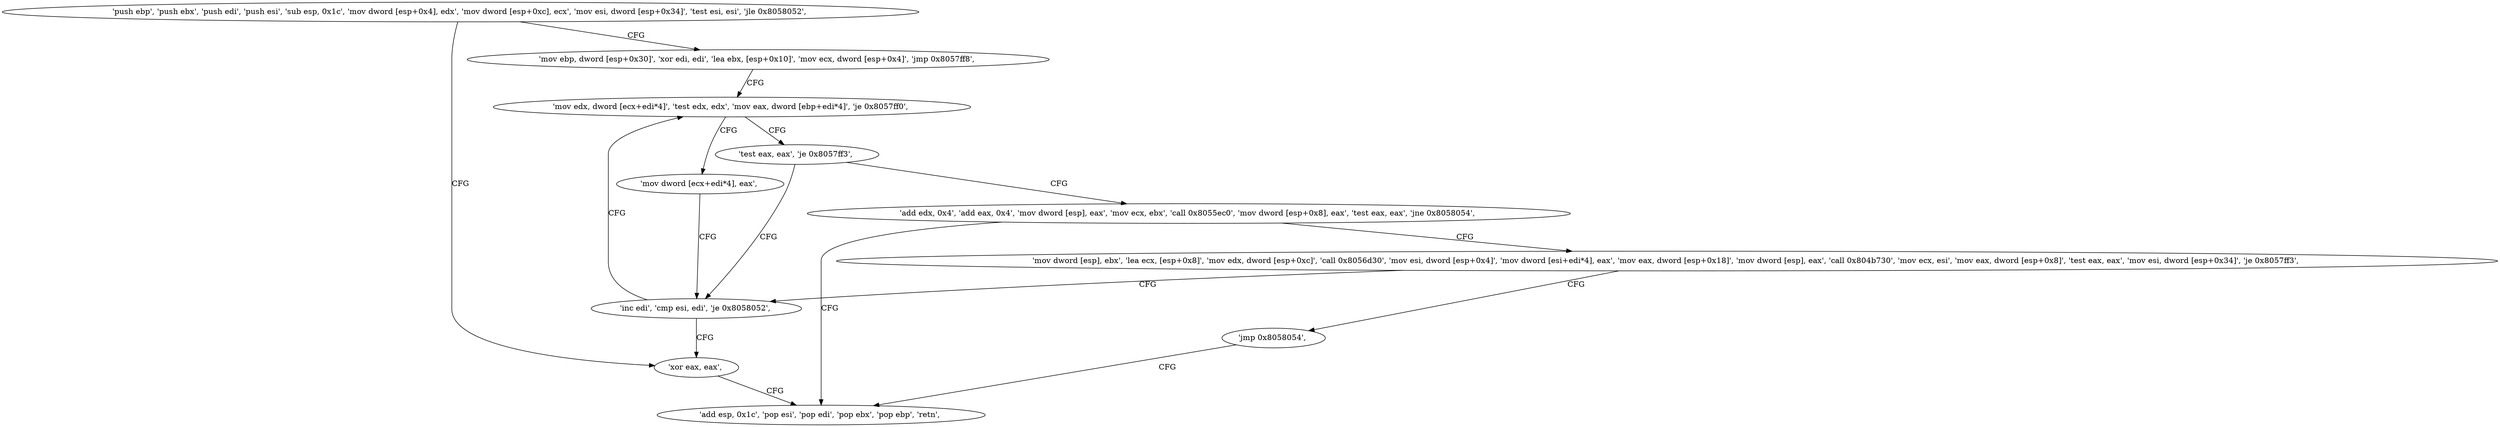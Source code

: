 digraph "func" {
"134578112" [label = "'push ebp', 'push ebx', 'push edi', 'push esi', 'sub esp, 0x1c', 'mov dword [esp+0x4], edx', 'mov dword [esp+0xc], ecx', 'mov esi, dword [esp+0x34]', 'test esi, esi', 'jle 0x8058052', " ]
"134578258" [label = "'xor eax, eax', " ]
"134578135" [label = "'mov ebp, dword [esp+0x30]', 'xor edi, edi', 'lea ebx, [esp+0x10]', 'mov ecx, dword [esp+0x4]', 'jmp 0x8057ff8', " ]
"134578260" [label = "'add esp, 0x1c', 'pop esi', 'pop edi', 'pop ebx', 'pop ebp', 'retn', " ]
"134578168" [label = "'mov edx, dword [ecx+edi*4]', 'test edx, edx', 'mov eax, dword [ebp+edi*4]', 'je 0x8057ff0', " ]
"134578160" [label = "'mov dword [ecx+edi*4], eax', " ]
"134578179" [label = "'test eax, eax', 'je 0x8057ff3', " ]
"134578163" [label = "'inc edi', 'cmp esi, edi', 'je 0x8058052', " ]
"134578183" [label = "'add edx, 0x4', 'add eax, 0x4', 'mov dword [esp], eax', 'mov ecx, ebx', 'call 0x8055ec0', 'mov dword [esp+0x8], eax', 'test eax, eax', 'jne 0x8058054', " ]
"134578207" [label = "'mov dword [esp], ebx', 'lea ecx, [esp+0x8]', 'mov edx, dword [esp+0xc]', 'call 0x8056d30', 'mov esi, dword [esp+0x4]', 'mov dword [esi+edi*4], eax', 'mov eax, dword [esp+0x18]', 'mov dword [esp], eax', 'call 0x804b730', 'mov ecx, esi', 'mov eax, dword [esp+0x8]', 'test eax, eax', 'mov esi, dword [esp+0x34]', 'je 0x8057ff3', " ]
"134578256" [label = "'jmp 0x8058054', " ]
"134578112" -> "134578258" [ label = "CFG" ]
"134578112" -> "134578135" [ label = "CFG" ]
"134578258" -> "134578260" [ label = "CFG" ]
"134578135" -> "134578168" [ label = "CFG" ]
"134578168" -> "134578160" [ label = "CFG" ]
"134578168" -> "134578179" [ label = "CFG" ]
"134578160" -> "134578163" [ label = "CFG" ]
"134578179" -> "134578163" [ label = "CFG" ]
"134578179" -> "134578183" [ label = "CFG" ]
"134578163" -> "134578258" [ label = "CFG" ]
"134578163" -> "134578168" [ label = "CFG" ]
"134578183" -> "134578260" [ label = "CFG" ]
"134578183" -> "134578207" [ label = "CFG" ]
"134578207" -> "134578163" [ label = "CFG" ]
"134578207" -> "134578256" [ label = "CFG" ]
"134578256" -> "134578260" [ label = "CFG" ]
}
